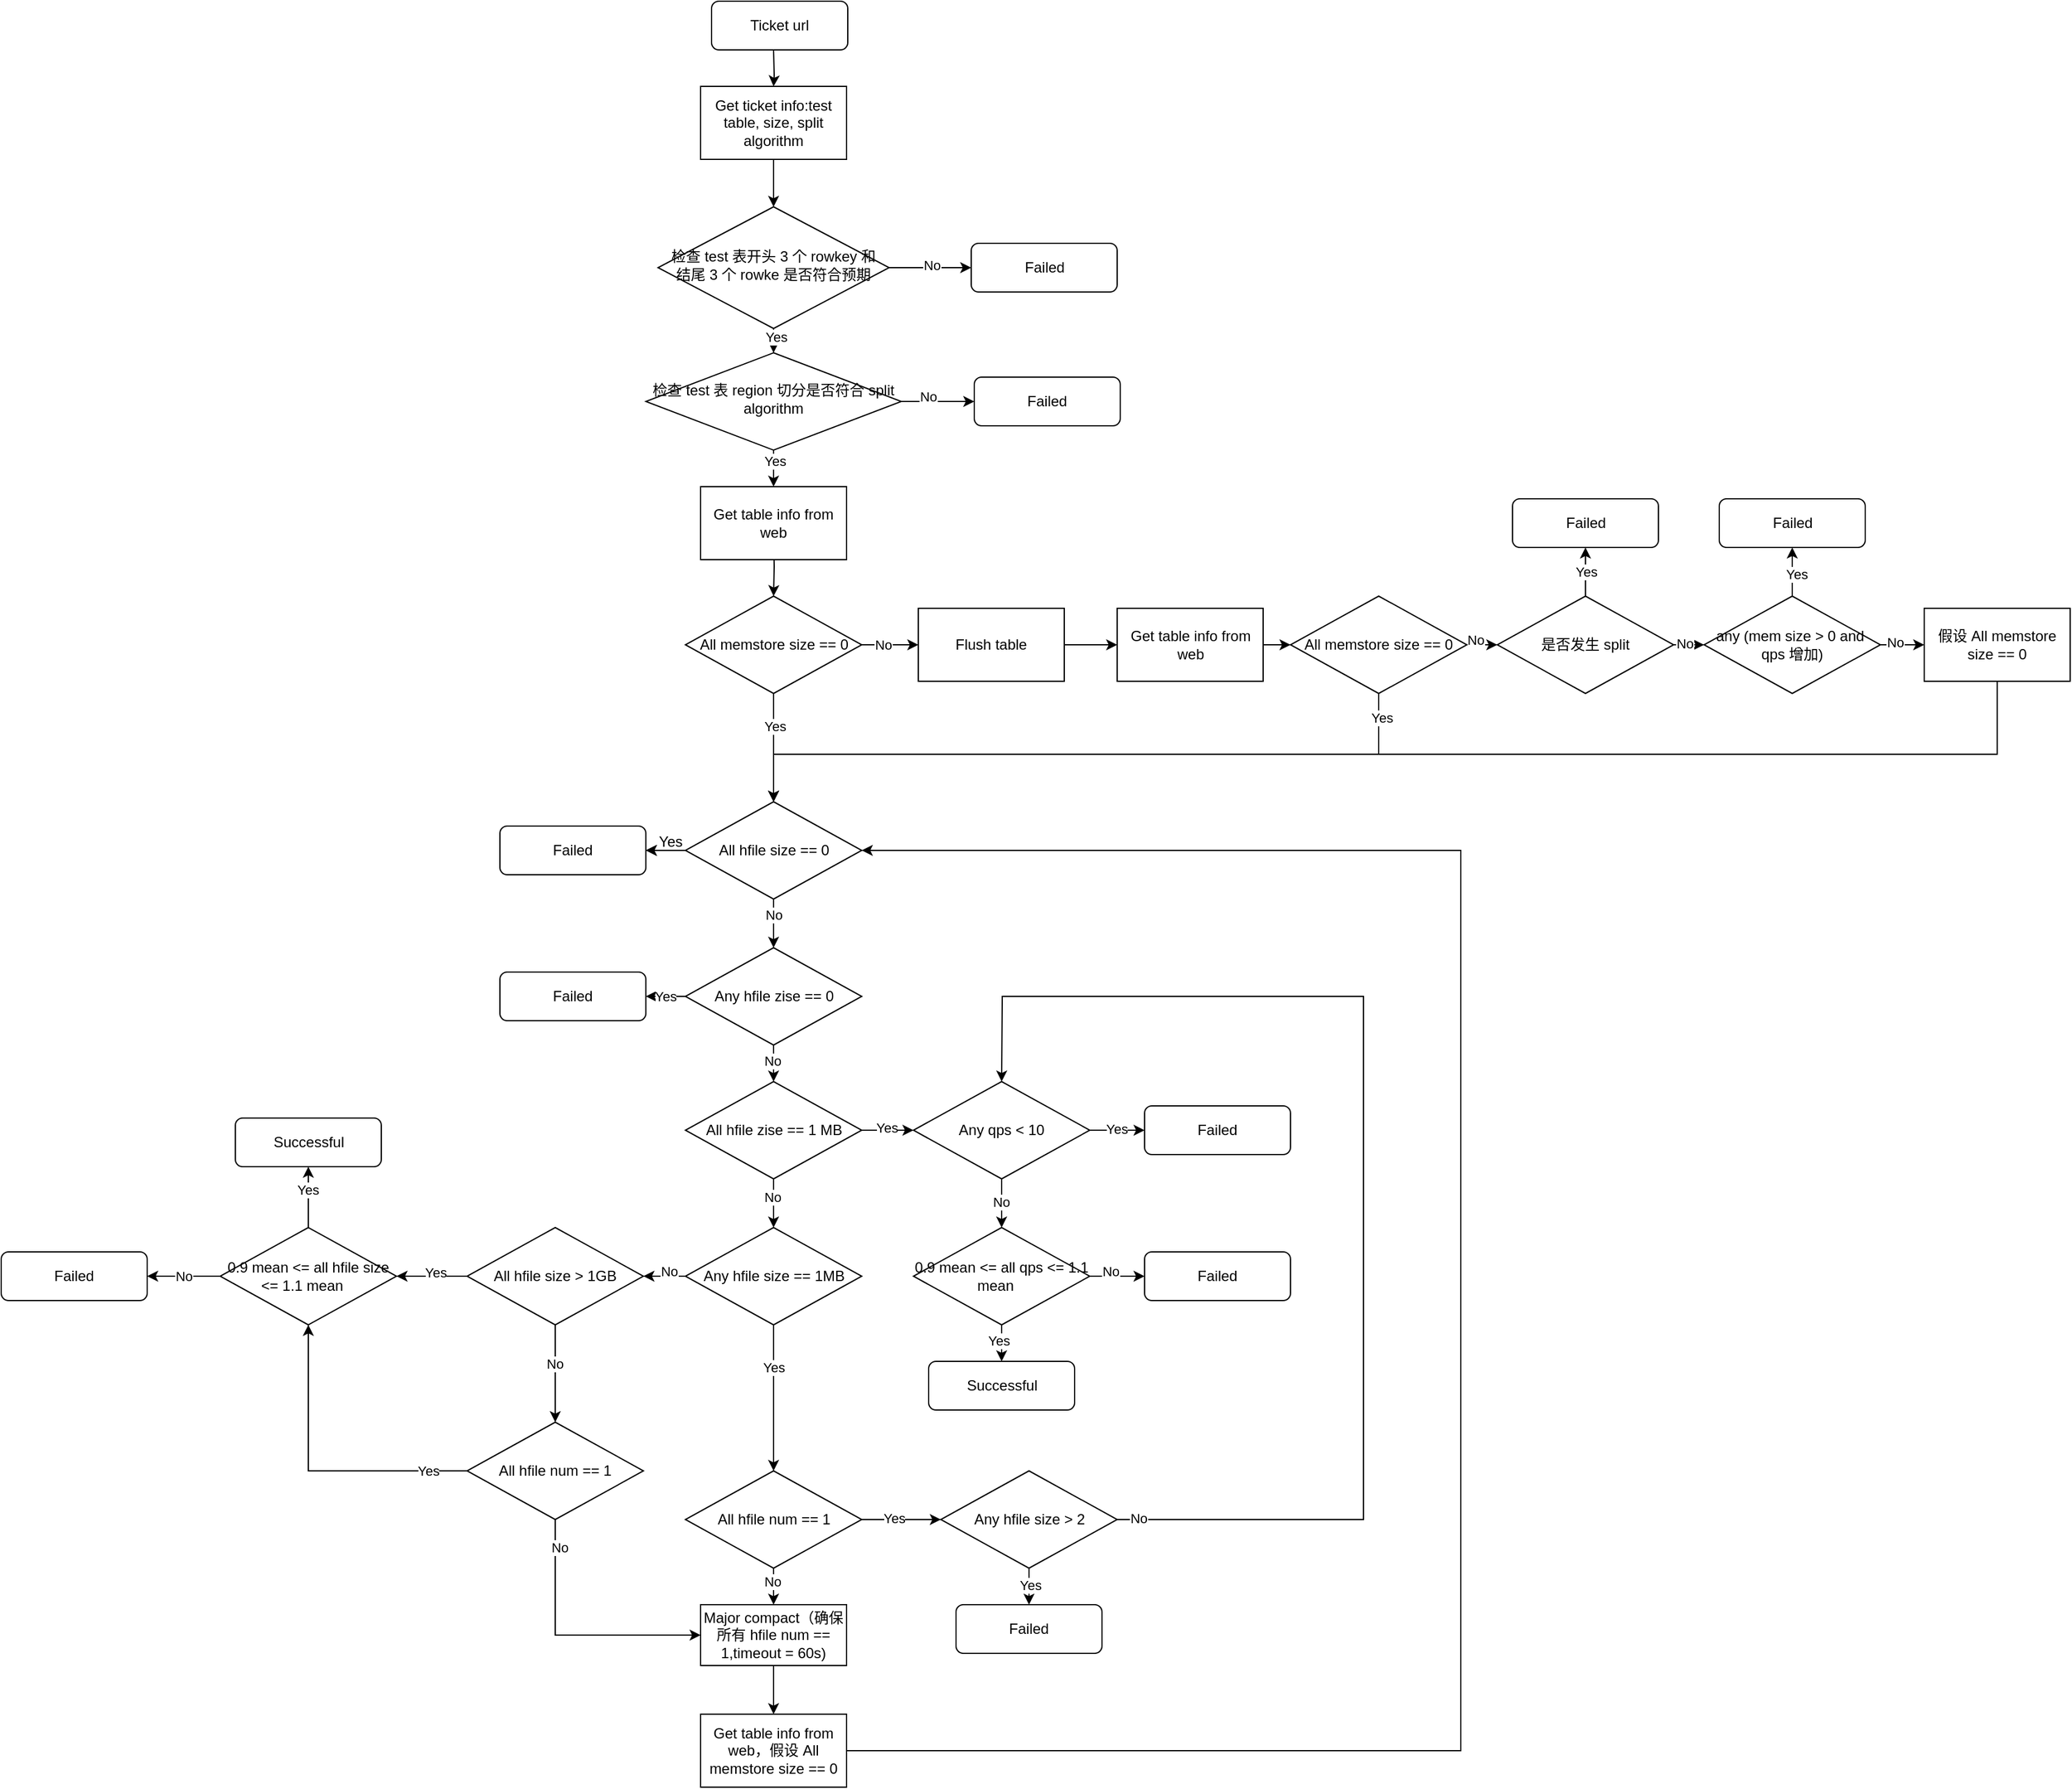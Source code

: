 <mxfile version="23.1.0" type="github">
  <diagram id="C5RBs43oDa-KdzZeNtuy" name="Page-1">
    <mxGraphModel dx="2133" dy="860" grid="1" gridSize="10" guides="1" tooltips="1" connect="1" arrows="1" fold="1" page="1" pageScale="1" pageWidth="827" pageHeight="1169" math="0" shadow="0">
      <root>
        <mxCell id="WIyWlLk6GJQsqaUBKTNV-0" />
        <mxCell id="WIyWlLk6GJQsqaUBKTNV-1" parent="WIyWlLk6GJQsqaUBKTNV-0" />
        <mxCell id="_a7eJS6Mzry5bON17dkB-85" value="" style="edgeStyle=orthogonalEdgeStyle;rounded=0;orthogonalLoop=1;jettySize=auto;html=1;" edge="1" parent="WIyWlLk6GJQsqaUBKTNV-1" target="_a7eJS6Mzry5bON17dkB-78">
          <mxGeometry relative="1" as="geometry">
            <mxPoint x="235" y="41" as="sourcePoint" />
          </mxGeometry>
        </mxCell>
        <mxCell id="WIyWlLk6GJQsqaUBKTNV-3" value="Ticket url" style="rounded=1;whiteSpace=wrap;html=1;fontSize=12;glass=0;strokeWidth=1;shadow=0;" parent="WIyWlLk6GJQsqaUBKTNV-1" vertex="1">
          <mxGeometry x="184" y="1" width="112" height="40" as="geometry" />
        </mxCell>
        <mxCell id="_a7eJS6Mzry5bON17dkB-87" value="" style="edgeStyle=orthogonalEdgeStyle;rounded=0;orthogonalLoop=1;jettySize=auto;html=1;" edge="1" parent="WIyWlLk6GJQsqaUBKTNV-1" source="WIyWlLk6GJQsqaUBKTNV-6" target="WIyWlLk6GJQsqaUBKTNV-7">
          <mxGeometry relative="1" as="geometry" />
        </mxCell>
        <mxCell id="_a7eJS6Mzry5bON17dkB-88" value="No" style="edgeLabel;html=1;align=center;verticalAlign=middle;resizable=0;points=[];" vertex="1" connectable="0" parent="_a7eJS6Mzry5bON17dkB-87">
          <mxGeometry x="0.037" y="2" relative="1" as="geometry">
            <mxPoint as="offset" />
          </mxGeometry>
        </mxCell>
        <mxCell id="_a7eJS6Mzry5bON17dkB-92" value="" style="edgeStyle=orthogonalEdgeStyle;rounded=0;orthogonalLoop=1;jettySize=auto;html=1;" edge="1" parent="WIyWlLk6GJQsqaUBKTNV-1" source="WIyWlLk6GJQsqaUBKTNV-6" target="WIyWlLk6GJQsqaUBKTNV-10">
          <mxGeometry relative="1" as="geometry" />
        </mxCell>
        <mxCell id="_a7eJS6Mzry5bON17dkB-93" value="Yes" style="edgeLabel;html=1;align=center;verticalAlign=middle;resizable=0;points=[];" vertex="1" connectable="0" parent="_a7eJS6Mzry5bON17dkB-92">
          <mxGeometry x="0.55" y="2" relative="1" as="geometry">
            <mxPoint as="offset" />
          </mxGeometry>
        </mxCell>
        <mxCell id="WIyWlLk6GJQsqaUBKTNV-6" value="检查 test 表开头 3 个 rowkey 和结尾 3 个 rowke 是否符合预期" style="rhombus;whiteSpace=wrap;html=1;shadow=0;fontFamily=Helvetica;fontSize=12;align=center;strokeWidth=1;spacing=6;spacingTop=-4;" parent="WIyWlLk6GJQsqaUBKTNV-1" vertex="1">
          <mxGeometry x="140" y="170" width="190" height="100" as="geometry" />
        </mxCell>
        <mxCell id="WIyWlLk6GJQsqaUBKTNV-7" value="Failed" style="rounded=1;whiteSpace=wrap;html=1;fontSize=12;glass=0;strokeWidth=1;shadow=0;" parent="WIyWlLk6GJQsqaUBKTNV-1" vertex="1">
          <mxGeometry x="397.5" y="200" width="120" height="40" as="geometry" />
        </mxCell>
        <mxCell id="_a7eJS6Mzry5bON17dkB-82" value="" style="edgeStyle=orthogonalEdgeStyle;rounded=0;orthogonalLoop=1;jettySize=auto;html=1;" edge="1" parent="WIyWlLk6GJQsqaUBKTNV-1" source="WIyWlLk6GJQsqaUBKTNV-10" target="_a7eJS6Mzry5bON17dkB-79">
          <mxGeometry relative="1" as="geometry" />
        </mxCell>
        <mxCell id="_a7eJS6Mzry5bON17dkB-83" value="Yes" style="edgeLabel;html=1;align=center;verticalAlign=middle;resizable=0;points=[];" vertex="1" connectable="0" parent="_a7eJS6Mzry5bON17dkB-82">
          <mxGeometry x="-0.66" y="1" relative="1" as="geometry">
            <mxPoint as="offset" />
          </mxGeometry>
        </mxCell>
        <mxCell id="_a7eJS6Mzry5bON17dkB-89" value="" style="edgeStyle=orthogonalEdgeStyle;rounded=0;orthogonalLoop=1;jettySize=auto;html=1;" edge="1" parent="WIyWlLk6GJQsqaUBKTNV-1" source="WIyWlLk6GJQsqaUBKTNV-10" target="WIyWlLk6GJQsqaUBKTNV-12">
          <mxGeometry relative="1" as="geometry" />
        </mxCell>
        <mxCell id="_a7eJS6Mzry5bON17dkB-90" value="No" style="edgeLabel;html=1;align=center;verticalAlign=middle;resizable=0;points=[];" vertex="1" connectable="0" parent="_a7eJS6Mzry5bON17dkB-89">
          <mxGeometry x="-0.32" y="4" relative="1" as="geometry">
            <mxPoint x="1" as="offset" />
          </mxGeometry>
        </mxCell>
        <mxCell id="WIyWlLk6GJQsqaUBKTNV-10" value="检查 test 表 region 切分是否符合 split algorithm" style="rhombus;whiteSpace=wrap;html=1;shadow=0;fontFamily=Helvetica;fontSize=12;align=center;strokeWidth=1;spacing=6;spacingTop=-4;" parent="WIyWlLk6GJQsqaUBKTNV-1" vertex="1">
          <mxGeometry x="130" y="290" width="210" height="80" as="geometry" />
        </mxCell>
        <mxCell id="_a7eJS6Mzry5bON17dkB-4" value="" style="edgeStyle=orthogonalEdgeStyle;rounded=0;orthogonalLoop=1;jettySize=auto;html=1;" edge="1" parent="WIyWlLk6GJQsqaUBKTNV-1" target="_a7eJS6Mzry5bON17dkB-3">
          <mxGeometry relative="1" as="geometry">
            <mxPoint x="235" y="440" as="sourcePoint" />
          </mxGeometry>
        </mxCell>
        <mxCell id="WIyWlLk6GJQsqaUBKTNV-12" value="Failed" style="rounded=1;whiteSpace=wrap;html=1;fontSize=12;glass=0;strokeWidth=1;shadow=0;" parent="WIyWlLk6GJQsqaUBKTNV-1" vertex="1">
          <mxGeometry x="400" y="310" width="120" height="40" as="geometry" />
        </mxCell>
        <mxCell id="_a7eJS6Mzry5bON17dkB-12" style="edgeStyle=orthogonalEdgeStyle;rounded=0;orthogonalLoop=1;jettySize=auto;html=1;exitX=0.5;exitY=1;exitDx=0;exitDy=0;entryX=0.5;entryY=0;entryDx=0;entryDy=0;" edge="1" parent="WIyWlLk6GJQsqaUBKTNV-1" source="_a7eJS6Mzry5bON17dkB-3" target="_a7eJS6Mzry5bON17dkB-7">
          <mxGeometry relative="1" as="geometry" />
        </mxCell>
        <mxCell id="_a7eJS6Mzry5bON17dkB-13" value="Yes" style="edgeLabel;html=1;align=center;verticalAlign=middle;resizable=0;points=[];" vertex="1" connectable="0" parent="_a7eJS6Mzry5bON17dkB-12">
          <mxGeometry x="-0.4" y="1" relative="1" as="geometry">
            <mxPoint as="offset" />
          </mxGeometry>
        </mxCell>
        <mxCell id="_a7eJS6Mzry5bON17dkB-124" value="" style="edgeStyle=orthogonalEdgeStyle;rounded=0;orthogonalLoop=1;jettySize=auto;html=1;" edge="1" parent="WIyWlLk6GJQsqaUBKTNV-1" source="_a7eJS6Mzry5bON17dkB-3" target="_a7eJS6Mzry5bON17dkB-123">
          <mxGeometry relative="1" as="geometry" />
        </mxCell>
        <mxCell id="_a7eJS6Mzry5bON17dkB-130" value="No" style="edgeLabel;html=1;align=center;verticalAlign=middle;resizable=0;points=[];" vertex="1" connectable="0" parent="_a7eJS6Mzry5bON17dkB-124">
          <mxGeometry x="-0.269" relative="1" as="geometry">
            <mxPoint as="offset" />
          </mxGeometry>
        </mxCell>
        <mxCell id="_a7eJS6Mzry5bON17dkB-3" value="All memstore size == 0" style="rhombus;whiteSpace=wrap;html=1;" vertex="1" parent="WIyWlLk6GJQsqaUBKTNV-1">
          <mxGeometry x="162.5" y="490" width="145" height="80" as="geometry" />
        </mxCell>
        <mxCell id="_a7eJS6Mzry5bON17dkB-17" value="" style="edgeStyle=orthogonalEdgeStyle;rounded=0;orthogonalLoop=1;jettySize=auto;html=1;" edge="1" parent="WIyWlLk6GJQsqaUBKTNV-1" source="_a7eJS6Mzry5bON17dkB-7" target="_a7eJS6Mzry5bON17dkB-15">
          <mxGeometry relative="1" as="geometry" />
        </mxCell>
        <mxCell id="_a7eJS6Mzry5bON17dkB-18" value="" style="edgeStyle=orthogonalEdgeStyle;rounded=0;orthogonalLoop=1;jettySize=auto;html=1;" edge="1" parent="WIyWlLk6GJQsqaUBKTNV-1" source="_a7eJS6Mzry5bON17dkB-7" target="_a7eJS6Mzry5bON17dkB-15">
          <mxGeometry relative="1" as="geometry" />
        </mxCell>
        <mxCell id="_a7eJS6Mzry5bON17dkB-21" value="" style="edgeStyle=orthogonalEdgeStyle;rounded=0;orthogonalLoop=1;jettySize=auto;html=1;" edge="1" parent="WIyWlLk6GJQsqaUBKTNV-1" source="_a7eJS6Mzry5bON17dkB-7" target="_a7eJS6Mzry5bON17dkB-20">
          <mxGeometry relative="1" as="geometry" />
        </mxCell>
        <mxCell id="_a7eJS6Mzry5bON17dkB-22" value="No" style="edgeLabel;html=1;align=center;verticalAlign=middle;resizable=0;points=[];" vertex="1" connectable="0" parent="_a7eJS6Mzry5bON17dkB-21">
          <mxGeometry x="-0.35" relative="1" as="geometry">
            <mxPoint as="offset" />
          </mxGeometry>
        </mxCell>
        <mxCell id="_a7eJS6Mzry5bON17dkB-7" value="All hfile size == 0" style="rhombus;whiteSpace=wrap;html=1;" vertex="1" parent="WIyWlLk6GJQsqaUBKTNV-1">
          <mxGeometry x="162.5" y="659" width="145" height="80" as="geometry" />
        </mxCell>
        <mxCell id="_a7eJS6Mzry5bON17dkB-15" value="Failed" style="rounded=1;whiteSpace=wrap;html=1;fontSize=12;glass=0;strokeWidth=1;shadow=0;" vertex="1" parent="WIyWlLk6GJQsqaUBKTNV-1">
          <mxGeometry x="10" y="679" width="120" height="40" as="geometry" />
        </mxCell>
        <mxCell id="_a7eJS6Mzry5bON17dkB-19" value="Yes" style="text;html=1;align=center;verticalAlign=middle;resizable=0;points=[];autosize=1;strokeColor=none;fillColor=none;" vertex="1" parent="WIyWlLk6GJQsqaUBKTNV-1">
          <mxGeometry x="130" y="677" width="40" height="30" as="geometry" />
        </mxCell>
        <mxCell id="_a7eJS6Mzry5bON17dkB-24" value="" style="edgeStyle=orthogonalEdgeStyle;rounded=0;orthogonalLoop=1;jettySize=auto;html=1;" edge="1" parent="WIyWlLk6GJQsqaUBKTNV-1" source="_a7eJS6Mzry5bON17dkB-20" target="_a7eJS6Mzry5bON17dkB-23">
          <mxGeometry relative="1" as="geometry" />
        </mxCell>
        <mxCell id="_a7eJS6Mzry5bON17dkB-25" value="Yes" style="edgeLabel;html=1;align=center;verticalAlign=middle;resizable=0;points=[];" vertex="1" connectable="0" parent="_a7eJS6Mzry5bON17dkB-24">
          <mxGeometry x="0.326" relative="1" as="geometry">
            <mxPoint as="offset" />
          </mxGeometry>
        </mxCell>
        <mxCell id="_a7eJS6Mzry5bON17dkB-27" value="" style="edgeStyle=orthogonalEdgeStyle;rounded=0;orthogonalLoop=1;jettySize=auto;html=1;" edge="1" parent="WIyWlLk6GJQsqaUBKTNV-1" source="_a7eJS6Mzry5bON17dkB-20" target="_a7eJS6Mzry5bON17dkB-26">
          <mxGeometry relative="1" as="geometry" />
        </mxCell>
        <mxCell id="_a7eJS6Mzry5bON17dkB-28" value="No" style="edgeLabel;html=1;align=center;verticalAlign=middle;resizable=0;points=[];" vertex="1" connectable="0" parent="_a7eJS6Mzry5bON17dkB-27">
          <mxGeometry x="0.32" y="-1" relative="1" as="geometry">
            <mxPoint as="offset" />
          </mxGeometry>
        </mxCell>
        <mxCell id="_a7eJS6Mzry5bON17dkB-20" value="Any hfile zise == 0" style="rhombus;whiteSpace=wrap;html=1;" vertex="1" parent="WIyWlLk6GJQsqaUBKTNV-1">
          <mxGeometry x="162.5" y="779" width="145" height="80" as="geometry" />
        </mxCell>
        <mxCell id="_a7eJS6Mzry5bON17dkB-23" value="Failed" style="rounded=1;whiteSpace=wrap;html=1;fontSize=12;glass=0;strokeWidth=1;shadow=0;" vertex="1" parent="WIyWlLk6GJQsqaUBKTNV-1">
          <mxGeometry x="10" y="799" width="120" height="40" as="geometry" />
        </mxCell>
        <mxCell id="_a7eJS6Mzry5bON17dkB-31" value="" style="edgeStyle=orthogonalEdgeStyle;rounded=0;orthogonalLoop=1;jettySize=auto;html=1;" edge="1" parent="WIyWlLk6GJQsqaUBKTNV-1" source="_a7eJS6Mzry5bON17dkB-26" target="_a7eJS6Mzry5bON17dkB-30">
          <mxGeometry relative="1" as="geometry" />
        </mxCell>
        <mxCell id="_a7eJS6Mzry5bON17dkB-32" value="Yes" style="edgeLabel;html=1;align=center;verticalAlign=middle;resizable=0;points=[];" vertex="1" connectable="0" parent="_a7eJS6Mzry5bON17dkB-31">
          <mxGeometry x="-0.082" y="2" relative="1" as="geometry">
            <mxPoint x="1" as="offset" />
          </mxGeometry>
        </mxCell>
        <mxCell id="_a7eJS6Mzry5bON17dkB-49" value="" style="edgeStyle=orthogonalEdgeStyle;rounded=0;orthogonalLoop=1;jettySize=auto;html=1;" edge="1" parent="WIyWlLk6GJQsqaUBKTNV-1" source="_a7eJS6Mzry5bON17dkB-26" target="_a7eJS6Mzry5bON17dkB-29">
          <mxGeometry relative="1" as="geometry" />
        </mxCell>
        <mxCell id="_a7eJS6Mzry5bON17dkB-50" value="No" style="edgeLabel;html=1;align=center;verticalAlign=middle;resizable=0;points=[];" vertex="1" connectable="0" parent="_a7eJS6Mzry5bON17dkB-49">
          <mxGeometry x="-0.25" y="-1" relative="1" as="geometry">
            <mxPoint as="offset" />
          </mxGeometry>
        </mxCell>
        <mxCell id="_a7eJS6Mzry5bON17dkB-26" value="All hfile zise == 1 MB" style="rhombus;whiteSpace=wrap;html=1;" vertex="1" parent="WIyWlLk6GJQsqaUBKTNV-1">
          <mxGeometry x="162.5" y="889" width="145" height="80" as="geometry" />
        </mxCell>
        <mxCell id="_a7eJS6Mzry5bON17dkB-52" value="" style="edgeStyle=orthogonalEdgeStyle;rounded=0;orthogonalLoop=1;jettySize=auto;html=1;" edge="1" parent="WIyWlLk6GJQsqaUBKTNV-1" source="_a7eJS6Mzry5bON17dkB-29" target="_a7eJS6Mzry5bON17dkB-51">
          <mxGeometry relative="1" as="geometry" />
        </mxCell>
        <mxCell id="_a7eJS6Mzry5bON17dkB-75" value="Yes" style="edgeLabel;html=1;align=center;verticalAlign=middle;resizable=0;points=[];" vertex="1" connectable="0" parent="_a7eJS6Mzry5bON17dkB-52">
          <mxGeometry x="-0.442" relative="1" as="geometry">
            <mxPoint y="1" as="offset" />
          </mxGeometry>
        </mxCell>
        <mxCell id="_a7eJS6Mzry5bON17dkB-102" value="" style="edgeStyle=orthogonalEdgeStyle;rounded=0;orthogonalLoop=1;jettySize=auto;html=1;" edge="1" parent="WIyWlLk6GJQsqaUBKTNV-1" source="_a7eJS6Mzry5bON17dkB-29" target="_a7eJS6Mzry5bON17dkB-101">
          <mxGeometry relative="1" as="geometry" />
        </mxCell>
        <mxCell id="_a7eJS6Mzry5bON17dkB-104" value="No" style="edgeLabel;html=1;align=center;verticalAlign=middle;resizable=0;points=[];" vertex="1" connectable="0" parent="_a7eJS6Mzry5bON17dkB-102">
          <mxGeometry x="0.121" y="-4" relative="1" as="geometry">
            <mxPoint x="1" as="offset" />
          </mxGeometry>
        </mxCell>
        <mxCell id="_a7eJS6Mzry5bON17dkB-29" value="Any hfile size == 1MB" style="rhombus;whiteSpace=wrap;html=1;" vertex="1" parent="WIyWlLk6GJQsqaUBKTNV-1">
          <mxGeometry x="162.5" y="1009" width="145" height="80" as="geometry" />
        </mxCell>
        <mxCell id="_a7eJS6Mzry5bON17dkB-34" value="" style="edgeStyle=orthogonalEdgeStyle;rounded=0;orthogonalLoop=1;jettySize=auto;html=1;" edge="1" parent="WIyWlLk6GJQsqaUBKTNV-1" source="_a7eJS6Mzry5bON17dkB-30" target="_a7eJS6Mzry5bON17dkB-33">
          <mxGeometry relative="1" as="geometry" />
        </mxCell>
        <mxCell id="_a7eJS6Mzry5bON17dkB-36" value="Yes" style="edgeLabel;html=1;align=center;verticalAlign=middle;resizable=0;points=[];" vertex="1" connectable="0" parent="_a7eJS6Mzry5bON17dkB-34">
          <mxGeometry x="-0.022" y="1" relative="1" as="geometry">
            <mxPoint as="offset" />
          </mxGeometry>
        </mxCell>
        <mxCell id="_a7eJS6Mzry5bON17dkB-40" value="" style="edgeStyle=orthogonalEdgeStyle;rounded=0;orthogonalLoop=1;jettySize=auto;html=1;" edge="1" parent="WIyWlLk6GJQsqaUBKTNV-1" source="_a7eJS6Mzry5bON17dkB-30" target="_a7eJS6Mzry5bON17dkB-37">
          <mxGeometry relative="1" as="geometry" />
        </mxCell>
        <mxCell id="_a7eJS6Mzry5bON17dkB-42" value="No" style="edgeLabel;html=1;align=center;verticalAlign=middle;resizable=0;points=[];" vertex="1" connectable="0" parent="_a7eJS6Mzry5bON17dkB-40">
          <mxGeometry x="-0.075" y="-1" relative="1" as="geometry">
            <mxPoint as="offset" />
          </mxGeometry>
        </mxCell>
        <mxCell id="_a7eJS6Mzry5bON17dkB-30" value="Any qps &amp;lt; 10" style="rhombus;whiteSpace=wrap;html=1;" vertex="1" parent="WIyWlLk6GJQsqaUBKTNV-1">
          <mxGeometry x="350" y="889" width="145" height="80" as="geometry" />
        </mxCell>
        <mxCell id="_a7eJS6Mzry5bON17dkB-33" value="Failed" style="rounded=1;whiteSpace=wrap;html=1;fontSize=12;glass=0;strokeWidth=1;shadow=0;" vertex="1" parent="WIyWlLk6GJQsqaUBKTNV-1">
          <mxGeometry x="540" y="909" width="120" height="40" as="geometry" />
        </mxCell>
        <mxCell id="_a7eJS6Mzry5bON17dkB-44" value="" style="edgeStyle=orthogonalEdgeStyle;rounded=0;orthogonalLoop=1;jettySize=auto;html=1;" edge="1" parent="WIyWlLk6GJQsqaUBKTNV-1" source="_a7eJS6Mzry5bON17dkB-37" target="_a7eJS6Mzry5bON17dkB-43">
          <mxGeometry relative="1" as="geometry" />
        </mxCell>
        <mxCell id="_a7eJS6Mzry5bON17dkB-45" value="No" style="edgeLabel;html=1;align=center;verticalAlign=middle;resizable=0;points=[];" vertex="1" connectable="0" parent="_a7eJS6Mzry5bON17dkB-44">
          <mxGeometry x="-0.244" y="5" relative="1" as="geometry">
            <mxPoint y="1" as="offset" />
          </mxGeometry>
        </mxCell>
        <mxCell id="_a7eJS6Mzry5bON17dkB-47" value="" style="edgeStyle=orthogonalEdgeStyle;rounded=0;orthogonalLoop=1;jettySize=auto;html=1;" edge="1" parent="WIyWlLk6GJQsqaUBKTNV-1" source="_a7eJS6Mzry5bON17dkB-37" target="_a7eJS6Mzry5bON17dkB-46">
          <mxGeometry relative="1" as="geometry" />
        </mxCell>
        <mxCell id="_a7eJS6Mzry5bON17dkB-48" value="Yes" style="edgeLabel;html=1;align=center;verticalAlign=middle;resizable=0;points=[];" vertex="1" connectable="0" parent="_a7eJS6Mzry5bON17dkB-47">
          <mxGeometry x="0.3" y="-3" relative="1" as="geometry">
            <mxPoint as="offset" />
          </mxGeometry>
        </mxCell>
        <mxCell id="_a7eJS6Mzry5bON17dkB-37" value="0.9 mean &amp;lt;= all qps &amp;lt;= 1.1 mean&amp;nbsp; &amp;nbsp;" style="rhombus;whiteSpace=wrap;html=1;" vertex="1" parent="WIyWlLk6GJQsqaUBKTNV-1">
          <mxGeometry x="350" y="1009" width="145" height="80" as="geometry" />
        </mxCell>
        <mxCell id="_a7eJS6Mzry5bON17dkB-43" value="Failed" style="rounded=1;whiteSpace=wrap;html=1;fontSize=12;glass=0;strokeWidth=1;shadow=0;" vertex="1" parent="WIyWlLk6GJQsqaUBKTNV-1">
          <mxGeometry x="540" y="1029" width="120" height="40" as="geometry" />
        </mxCell>
        <mxCell id="_a7eJS6Mzry5bON17dkB-46" value="Successful" style="rounded=1;whiteSpace=wrap;html=1;fontSize=12;glass=0;strokeWidth=1;shadow=0;" vertex="1" parent="WIyWlLk6GJQsqaUBKTNV-1">
          <mxGeometry x="362.5" y="1119" width="120" height="40" as="geometry" />
        </mxCell>
        <mxCell id="_a7eJS6Mzry5bON17dkB-71" value="" style="edgeStyle=orthogonalEdgeStyle;rounded=0;orthogonalLoop=1;jettySize=auto;html=1;" edge="1" parent="WIyWlLk6GJQsqaUBKTNV-1" source="_a7eJS6Mzry5bON17dkB-51" target="_a7eJS6Mzry5bON17dkB-53">
          <mxGeometry relative="1" as="geometry" />
        </mxCell>
        <mxCell id="_a7eJS6Mzry5bON17dkB-72" value="Yes" style="edgeLabel;html=1;align=center;verticalAlign=middle;resizable=0;points=[];" vertex="1" connectable="0" parent="_a7eJS6Mzry5bON17dkB-71">
          <mxGeometry x="-0.185" y="2" relative="1" as="geometry">
            <mxPoint y="1" as="offset" />
          </mxGeometry>
        </mxCell>
        <mxCell id="_a7eJS6Mzry5bON17dkB-96" value="" style="edgeStyle=orthogonalEdgeStyle;rounded=0;orthogonalLoop=1;jettySize=auto;html=1;" edge="1" parent="WIyWlLk6GJQsqaUBKTNV-1" source="_a7eJS6Mzry5bON17dkB-51" target="_a7eJS6Mzry5bON17dkB-95">
          <mxGeometry relative="1" as="geometry" />
        </mxCell>
        <mxCell id="_a7eJS6Mzry5bON17dkB-105" value="No" style="edgeLabel;html=1;align=center;verticalAlign=middle;resizable=0;points=[];" vertex="1" connectable="0" parent="_a7eJS6Mzry5bON17dkB-96">
          <mxGeometry x="0.22" y="-1" relative="1" as="geometry">
            <mxPoint as="offset" />
          </mxGeometry>
        </mxCell>
        <mxCell id="_a7eJS6Mzry5bON17dkB-51" value="All hfile num == 1" style="rhombus;whiteSpace=wrap;html=1;" vertex="1" parent="WIyWlLk6GJQsqaUBKTNV-1">
          <mxGeometry x="162.5" y="1209" width="145" height="80" as="geometry" />
        </mxCell>
        <mxCell id="_a7eJS6Mzry5bON17dkB-73" value="" style="edgeStyle=orthogonalEdgeStyle;rounded=0;orthogonalLoop=1;jettySize=auto;html=1;" edge="1" parent="WIyWlLk6GJQsqaUBKTNV-1" source="_a7eJS6Mzry5bON17dkB-53" target="_a7eJS6Mzry5bON17dkB-54">
          <mxGeometry relative="1" as="geometry" />
        </mxCell>
        <mxCell id="_a7eJS6Mzry5bON17dkB-74" value="Yes" style="edgeLabel;html=1;align=center;verticalAlign=middle;resizable=0;points=[];" vertex="1" connectable="0" parent="_a7eJS6Mzry5bON17dkB-73">
          <mxGeometry x="0.34" y="1" relative="1" as="geometry">
            <mxPoint as="offset" />
          </mxGeometry>
        </mxCell>
        <mxCell id="_a7eJS6Mzry5bON17dkB-53" value="Any hfile size &amp;gt; 2" style="rhombus;whiteSpace=wrap;html=1;" vertex="1" parent="WIyWlLk6GJQsqaUBKTNV-1">
          <mxGeometry x="372.5" y="1209" width="145" height="80" as="geometry" />
        </mxCell>
        <mxCell id="_a7eJS6Mzry5bON17dkB-54" value="Failed" style="rounded=1;whiteSpace=wrap;html=1;fontSize=12;glass=0;strokeWidth=1;shadow=0;" vertex="1" parent="WIyWlLk6GJQsqaUBKTNV-1">
          <mxGeometry x="385" y="1319" width="120" height="40" as="geometry" />
        </mxCell>
        <mxCell id="_a7eJS6Mzry5bON17dkB-67" value="" style="endArrow=classic;html=1;rounded=0;exitX=1;exitY=0.5;exitDx=0;exitDy=0;entryX=0.5;entryY=0;entryDx=0;entryDy=0;" edge="1" parent="WIyWlLk6GJQsqaUBKTNV-1" source="_a7eJS6Mzry5bON17dkB-53" target="_a7eJS6Mzry5bON17dkB-30">
          <mxGeometry width="50" height="50" relative="1" as="geometry">
            <mxPoint x="390" y="1240" as="sourcePoint" />
            <mxPoint x="430" y="869" as="targetPoint" />
            <Array as="points">
              <mxPoint x="720" y="1249" />
              <mxPoint x="720" y="819" />
              <mxPoint x="423" y="819" />
            </Array>
          </mxGeometry>
        </mxCell>
        <mxCell id="_a7eJS6Mzry5bON17dkB-68" value="No" style="edgeLabel;html=1;align=center;verticalAlign=middle;resizable=0;points=[];" vertex="1" connectable="0" parent="_a7eJS6Mzry5bON17dkB-67">
          <mxGeometry x="-0.966" y="2" relative="1" as="geometry">
            <mxPoint y="1" as="offset" />
          </mxGeometry>
        </mxCell>
        <mxCell id="_a7eJS6Mzry5bON17dkB-91" value="" style="edgeStyle=orthogonalEdgeStyle;rounded=0;orthogonalLoop=1;jettySize=auto;html=1;" edge="1" parent="WIyWlLk6GJQsqaUBKTNV-1" source="_a7eJS6Mzry5bON17dkB-78" target="WIyWlLk6GJQsqaUBKTNV-6">
          <mxGeometry relative="1" as="geometry" />
        </mxCell>
        <mxCell id="_a7eJS6Mzry5bON17dkB-78" value="Get ticket info:test table, size, split algorithm" style="rounded=0;whiteSpace=wrap;html=1;" vertex="1" parent="WIyWlLk6GJQsqaUBKTNV-1">
          <mxGeometry x="175" y="71" width="120" height="60" as="geometry" />
        </mxCell>
        <mxCell id="_a7eJS6Mzry5bON17dkB-79" value="Get table info from web" style="rounded=0;whiteSpace=wrap;html=1;" vertex="1" parent="WIyWlLk6GJQsqaUBKTNV-1">
          <mxGeometry x="175" y="400" width="120" height="60" as="geometry" />
        </mxCell>
        <mxCell id="_a7eJS6Mzry5bON17dkB-99" value="" style="edgeStyle=orthogonalEdgeStyle;rounded=0;orthogonalLoop=1;jettySize=auto;html=1;" edge="1" parent="WIyWlLk6GJQsqaUBKTNV-1" source="_a7eJS6Mzry5bON17dkB-95" target="_a7eJS6Mzry5bON17dkB-98">
          <mxGeometry relative="1" as="geometry" />
        </mxCell>
        <mxCell id="_a7eJS6Mzry5bON17dkB-95" value="Major compact（确保 所有 hfile num == 1,timeout = 60s)" style="rounded=0;whiteSpace=wrap;html=1;" vertex="1" parent="WIyWlLk6GJQsqaUBKTNV-1">
          <mxGeometry x="175" y="1319" width="120" height="50" as="geometry" />
        </mxCell>
        <mxCell id="_a7eJS6Mzry5bON17dkB-100" style="edgeStyle=orthogonalEdgeStyle;rounded=0;orthogonalLoop=1;jettySize=auto;html=1;entryX=1;entryY=0.5;entryDx=0;entryDy=0;" edge="1" parent="WIyWlLk6GJQsqaUBKTNV-1" source="_a7eJS6Mzry5bON17dkB-98" target="_a7eJS6Mzry5bON17dkB-7">
          <mxGeometry relative="1" as="geometry">
            <Array as="points">
              <mxPoint x="800" y="1439" />
              <mxPoint x="800" y="699" />
            </Array>
          </mxGeometry>
        </mxCell>
        <mxCell id="_a7eJS6Mzry5bON17dkB-98" value="Get table info from web，假设 All memstore size == 0" style="rounded=0;whiteSpace=wrap;html=1;" vertex="1" parent="WIyWlLk6GJQsqaUBKTNV-1">
          <mxGeometry x="175" y="1409" width="120" height="60" as="geometry" />
        </mxCell>
        <mxCell id="_a7eJS6Mzry5bON17dkB-107" value="" style="edgeStyle=orthogonalEdgeStyle;rounded=0;orthogonalLoop=1;jettySize=auto;html=1;" edge="1" parent="WIyWlLk6GJQsqaUBKTNV-1" source="_a7eJS6Mzry5bON17dkB-101" target="_a7eJS6Mzry5bON17dkB-106">
          <mxGeometry relative="1" as="geometry" />
        </mxCell>
        <mxCell id="_a7eJS6Mzry5bON17dkB-108" value="Yes" style="edgeLabel;html=1;align=center;verticalAlign=middle;resizable=0;points=[];" vertex="1" connectable="0" parent="_a7eJS6Mzry5bON17dkB-107">
          <mxGeometry x="-0.1" y="-3" relative="1" as="geometry">
            <mxPoint as="offset" />
          </mxGeometry>
        </mxCell>
        <mxCell id="_a7eJS6Mzry5bON17dkB-117" value="" style="edgeStyle=orthogonalEdgeStyle;rounded=0;orthogonalLoop=1;jettySize=auto;html=1;" edge="1" parent="WIyWlLk6GJQsqaUBKTNV-1" source="_a7eJS6Mzry5bON17dkB-101" target="_a7eJS6Mzry5bON17dkB-116">
          <mxGeometry relative="1" as="geometry" />
        </mxCell>
        <mxCell id="_a7eJS6Mzry5bON17dkB-118" value="No" style="edgeLabel;html=1;align=center;verticalAlign=middle;resizable=0;points=[];" vertex="1" connectable="0" parent="_a7eJS6Mzry5bON17dkB-117">
          <mxGeometry x="-0.2" y="-1" relative="1" as="geometry">
            <mxPoint as="offset" />
          </mxGeometry>
        </mxCell>
        <mxCell id="_a7eJS6Mzry5bON17dkB-101" value="All hfile size &amp;gt; 1GB" style="rhombus;whiteSpace=wrap;html=1;" vertex="1" parent="WIyWlLk6GJQsqaUBKTNV-1">
          <mxGeometry x="-17" y="1009" width="145" height="80" as="geometry" />
        </mxCell>
        <mxCell id="_a7eJS6Mzry5bON17dkB-113" value="" style="edgeStyle=orthogonalEdgeStyle;rounded=0;orthogonalLoop=1;jettySize=auto;html=1;" edge="1" parent="WIyWlLk6GJQsqaUBKTNV-1" source="_a7eJS6Mzry5bON17dkB-106" target="_a7eJS6Mzry5bON17dkB-110">
          <mxGeometry relative="1" as="geometry" />
        </mxCell>
        <mxCell id="_a7eJS6Mzry5bON17dkB-115" value="Yes" style="edgeLabel;html=1;align=center;verticalAlign=middle;resizable=0;points=[];" vertex="1" connectable="0" parent="_a7eJS6Mzry5bON17dkB-113">
          <mxGeometry x="0.24" y="1" relative="1" as="geometry">
            <mxPoint as="offset" />
          </mxGeometry>
        </mxCell>
        <mxCell id="_a7eJS6Mzry5bON17dkB-114" value="No" style="edgeStyle=orthogonalEdgeStyle;rounded=0;orthogonalLoop=1;jettySize=auto;html=1;" edge="1" parent="WIyWlLk6GJQsqaUBKTNV-1" source="_a7eJS6Mzry5bON17dkB-106" target="_a7eJS6Mzry5bON17dkB-112">
          <mxGeometry relative="1" as="geometry" />
        </mxCell>
        <mxCell id="_a7eJS6Mzry5bON17dkB-106" value="0.9 mean &amp;lt;= all hfile size &amp;lt;= 1.1 mean&amp;nbsp; &amp;nbsp;" style="rhombus;whiteSpace=wrap;html=1;" vertex="1" parent="WIyWlLk6GJQsqaUBKTNV-1">
          <mxGeometry x="-220" y="1009" width="145" height="80" as="geometry" />
        </mxCell>
        <mxCell id="_a7eJS6Mzry5bON17dkB-110" value="Successful" style="rounded=1;whiteSpace=wrap;html=1;fontSize=12;glass=0;strokeWidth=1;shadow=0;" vertex="1" parent="WIyWlLk6GJQsqaUBKTNV-1">
          <mxGeometry x="-207.5" y="919" width="120" height="40" as="geometry" />
        </mxCell>
        <mxCell id="_a7eJS6Mzry5bON17dkB-112" value="Failed" style="rounded=1;whiteSpace=wrap;html=1;fontSize=12;glass=0;strokeWidth=1;shadow=0;" vertex="1" parent="WIyWlLk6GJQsqaUBKTNV-1">
          <mxGeometry x="-400" y="1029" width="120" height="40" as="geometry" />
        </mxCell>
        <mxCell id="_a7eJS6Mzry5bON17dkB-119" style="edgeStyle=orthogonalEdgeStyle;rounded=0;orthogonalLoop=1;jettySize=auto;html=1;entryX=0;entryY=0.5;entryDx=0;entryDy=0;" edge="1" parent="WIyWlLk6GJQsqaUBKTNV-1" source="_a7eJS6Mzry5bON17dkB-116" target="_a7eJS6Mzry5bON17dkB-95">
          <mxGeometry relative="1" as="geometry">
            <Array as="points">
              <mxPoint x="56" y="1344" />
            </Array>
          </mxGeometry>
        </mxCell>
        <mxCell id="_a7eJS6Mzry5bON17dkB-120" value="No" style="edgeLabel;html=1;align=center;verticalAlign=middle;resizable=0;points=[];" vertex="1" connectable="0" parent="_a7eJS6Mzry5bON17dkB-119">
          <mxGeometry x="-0.79" y="3" relative="1" as="geometry">
            <mxPoint as="offset" />
          </mxGeometry>
        </mxCell>
        <mxCell id="_a7eJS6Mzry5bON17dkB-121" style="edgeStyle=orthogonalEdgeStyle;rounded=0;orthogonalLoop=1;jettySize=auto;html=1;entryX=0.5;entryY=1;entryDx=0;entryDy=0;" edge="1" parent="WIyWlLk6GJQsqaUBKTNV-1" source="_a7eJS6Mzry5bON17dkB-116" target="_a7eJS6Mzry5bON17dkB-106">
          <mxGeometry relative="1" as="geometry" />
        </mxCell>
        <mxCell id="_a7eJS6Mzry5bON17dkB-122" value="Yes" style="edgeLabel;html=1;align=center;verticalAlign=middle;resizable=0;points=[];" vertex="1" connectable="0" parent="_a7eJS6Mzry5bON17dkB-121">
          <mxGeometry x="-0.745" relative="1" as="geometry">
            <mxPoint as="offset" />
          </mxGeometry>
        </mxCell>
        <mxCell id="_a7eJS6Mzry5bON17dkB-116" value="All hfile num == 1" style="rhombus;whiteSpace=wrap;html=1;" vertex="1" parent="WIyWlLk6GJQsqaUBKTNV-1">
          <mxGeometry x="-17" y="1169" width="145" height="80" as="geometry" />
        </mxCell>
        <mxCell id="_a7eJS6Mzry5bON17dkB-126" value="" style="edgeStyle=orthogonalEdgeStyle;rounded=0;orthogonalLoop=1;jettySize=auto;html=1;" edge="1" parent="WIyWlLk6GJQsqaUBKTNV-1" source="_a7eJS6Mzry5bON17dkB-123" target="_a7eJS6Mzry5bON17dkB-125">
          <mxGeometry relative="1" as="geometry" />
        </mxCell>
        <mxCell id="_a7eJS6Mzry5bON17dkB-123" value="Flush table" style="rounded=0;whiteSpace=wrap;html=1;" vertex="1" parent="WIyWlLk6GJQsqaUBKTNV-1">
          <mxGeometry x="354" y="500" width="120" height="60" as="geometry" />
        </mxCell>
        <mxCell id="_a7eJS6Mzry5bON17dkB-128" value="" style="edgeStyle=orthogonalEdgeStyle;rounded=0;orthogonalLoop=1;jettySize=auto;html=1;" edge="1" parent="WIyWlLk6GJQsqaUBKTNV-1" source="_a7eJS6Mzry5bON17dkB-125" target="_a7eJS6Mzry5bON17dkB-127">
          <mxGeometry relative="1" as="geometry" />
        </mxCell>
        <mxCell id="_a7eJS6Mzry5bON17dkB-125" value="Get table info from web" style="rounded=0;whiteSpace=wrap;html=1;" vertex="1" parent="WIyWlLk6GJQsqaUBKTNV-1">
          <mxGeometry x="517.5" y="500" width="120" height="60" as="geometry" />
        </mxCell>
        <mxCell id="_a7eJS6Mzry5bON17dkB-131" style="edgeStyle=orthogonalEdgeStyle;rounded=0;orthogonalLoop=1;jettySize=auto;html=1;entryX=0.5;entryY=0;entryDx=0;entryDy=0;" edge="1" parent="WIyWlLk6GJQsqaUBKTNV-1" source="_a7eJS6Mzry5bON17dkB-127" target="_a7eJS6Mzry5bON17dkB-7">
          <mxGeometry relative="1" as="geometry">
            <Array as="points">
              <mxPoint x="733" y="620" />
              <mxPoint x="235" y="620" />
            </Array>
          </mxGeometry>
        </mxCell>
        <mxCell id="_a7eJS6Mzry5bON17dkB-135" value="Yes" style="edgeLabel;html=1;align=center;verticalAlign=middle;resizable=0;points=[];" vertex="1" connectable="0" parent="_a7eJS6Mzry5bON17dkB-131">
          <mxGeometry x="-0.933" y="2" relative="1" as="geometry">
            <mxPoint as="offset" />
          </mxGeometry>
        </mxCell>
        <mxCell id="_a7eJS6Mzry5bON17dkB-142" value="" style="edgeStyle=orthogonalEdgeStyle;rounded=0;orthogonalLoop=1;jettySize=auto;html=1;" edge="1" parent="WIyWlLk6GJQsqaUBKTNV-1" source="_a7eJS6Mzry5bON17dkB-127" target="_a7eJS6Mzry5bON17dkB-136">
          <mxGeometry relative="1" as="geometry" />
        </mxCell>
        <mxCell id="_a7eJS6Mzry5bON17dkB-143" value="No" style="edgeLabel;html=1;align=center;verticalAlign=middle;resizable=0;points=[];" vertex="1" connectable="0" parent="_a7eJS6Mzry5bON17dkB-142">
          <mxGeometry x="0.291" y="5" relative="1" as="geometry">
            <mxPoint x="1" y="1" as="offset" />
          </mxGeometry>
        </mxCell>
        <mxCell id="_a7eJS6Mzry5bON17dkB-127" value="All memstore size == 0" style="rhombus;whiteSpace=wrap;html=1;" vertex="1" parent="WIyWlLk6GJQsqaUBKTNV-1">
          <mxGeometry x="660" y="490" width="145" height="80" as="geometry" />
        </mxCell>
        <mxCell id="_a7eJS6Mzry5bON17dkB-151" style="edgeStyle=orthogonalEdgeStyle;rounded=0;orthogonalLoop=1;jettySize=auto;html=1;entryX=0.5;entryY=0;entryDx=0;entryDy=0;" edge="1" parent="WIyWlLk6GJQsqaUBKTNV-1" source="_a7eJS6Mzry5bON17dkB-133" target="_a7eJS6Mzry5bON17dkB-7">
          <mxGeometry relative="1" as="geometry">
            <Array as="points">
              <mxPoint x="1241" y="620" />
              <mxPoint x="235" y="620" />
            </Array>
          </mxGeometry>
        </mxCell>
        <mxCell id="_a7eJS6Mzry5bON17dkB-133" value="假设 All memstore size == 0" style="rounded=0;whiteSpace=wrap;html=1;" vertex="1" parent="WIyWlLk6GJQsqaUBKTNV-1">
          <mxGeometry x="1181" y="500" width="120" height="60" as="geometry" />
        </mxCell>
        <mxCell id="_a7eJS6Mzry5bON17dkB-139" value="Yes" style="edgeStyle=orthogonalEdgeStyle;rounded=0;orthogonalLoop=1;jettySize=auto;html=1;" edge="1" parent="WIyWlLk6GJQsqaUBKTNV-1" source="_a7eJS6Mzry5bON17dkB-136" target="_a7eJS6Mzry5bON17dkB-138">
          <mxGeometry relative="1" as="geometry" />
        </mxCell>
        <mxCell id="_a7eJS6Mzry5bON17dkB-141" value="" style="edgeStyle=orthogonalEdgeStyle;rounded=0;orthogonalLoop=1;jettySize=auto;html=1;" edge="1" parent="WIyWlLk6GJQsqaUBKTNV-1" source="_a7eJS6Mzry5bON17dkB-136" target="_a7eJS6Mzry5bON17dkB-140">
          <mxGeometry relative="1" as="geometry" />
        </mxCell>
        <mxCell id="_a7eJS6Mzry5bON17dkB-147" value="No" style="edgeLabel;html=1;align=center;verticalAlign=middle;resizable=0;points=[];" vertex="1" connectable="0" parent="_a7eJS6Mzry5bON17dkB-141">
          <mxGeometry x="0.364" y="1" relative="1" as="geometry">
            <mxPoint x="1" as="offset" />
          </mxGeometry>
        </mxCell>
        <mxCell id="_a7eJS6Mzry5bON17dkB-136" value="是否发生 split" style="rhombus;whiteSpace=wrap;html=1;" vertex="1" parent="WIyWlLk6GJQsqaUBKTNV-1">
          <mxGeometry x="830" y="490" width="145" height="80" as="geometry" />
        </mxCell>
        <mxCell id="_a7eJS6Mzry5bON17dkB-138" value="Failed" style="rounded=1;whiteSpace=wrap;html=1;fontSize=12;glass=0;strokeWidth=1;shadow=0;" vertex="1" parent="WIyWlLk6GJQsqaUBKTNV-1">
          <mxGeometry x="842.5" y="410" width="120" height="40" as="geometry" />
        </mxCell>
        <mxCell id="_a7eJS6Mzry5bON17dkB-146" value="" style="edgeStyle=orthogonalEdgeStyle;rounded=0;orthogonalLoop=1;jettySize=auto;html=1;" edge="1" parent="WIyWlLk6GJQsqaUBKTNV-1" source="_a7eJS6Mzry5bON17dkB-140" target="_a7eJS6Mzry5bON17dkB-145">
          <mxGeometry relative="1" as="geometry" />
        </mxCell>
        <mxCell id="_a7eJS6Mzry5bON17dkB-149" value="Yes" style="edgeLabel;html=1;align=center;verticalAlign=middle;resizable=0;points=[];" vertex="1" connectable="0" parent="_a7eJS6Mzry5bON17dkB-146">
          <mxGeometry x="-0.1" y="-2" relative="1" as="geometry">
            <mxPoint x="1" as="offset" />
          </mxGeometry>
        </mxCell>
        <mxCell id="_a7eJS6Mzry5bON17dkB-148" value="" style="edgeStyle=orthogonalEdgeStyle;rounded=0;orthogonalLoop=1;jettySize=auto;html=1;" edge="1" parent="WIyWlLk6GJQsqaUBKTNV-1" source="_a7eJS6Mzry5bON17dkB-140" target="_a7eJS6Mzry5bON17dkB-133">
          <mxGeometry relative="1" as="geometry" />
        </mxCell>
        <mxCell id="_a7eJS6Mzry5bON17dkB-150" value="No" style="edgeLabel;html=1;align=center;verticalAlign=middle;resizable=0;points=[];" vertex="1" connectable="0" parent="_a7eJS6Mzry5bON17dkB-148">
          <mxGeometry x="-0.455" y="2" relative="1" as="geometry">
            <mxPoint as="offset" />
          </mxGeometry>
        </mxCell>
        <mxCell id="_a7eJS6Mzry5bON17dkB-140" value="any (mem size &amp;gt; 0 and&amp;nbsp; qps 增加)" style="rhombus;whiteSpace=wrap;html=1;" vertex="1" parent="WIyWlLk6GJQsqaUBKTNV-1">
          <mxGeometry x="1000" y="490" width="145" height="80" as="geometry" />
        </mxCell>
        <mxCell id="_a7eJS6Mzry5bON17dkB-145" value="Failed" style="rounded=1;whiteSpace=wrap;html=1;fontSize=12;glass=0;strokeWidth=1;shadow=0;" vertex="1" parent="WIyWlLk6GJQsqaUBKTNV-1">
          <mxGeometry x="1012.5" y="410" width="120" height="40" as="geometry" />
        </mxCell>
      </root>
    </mxGraphModel>
  </diagram>
</mxfile>
